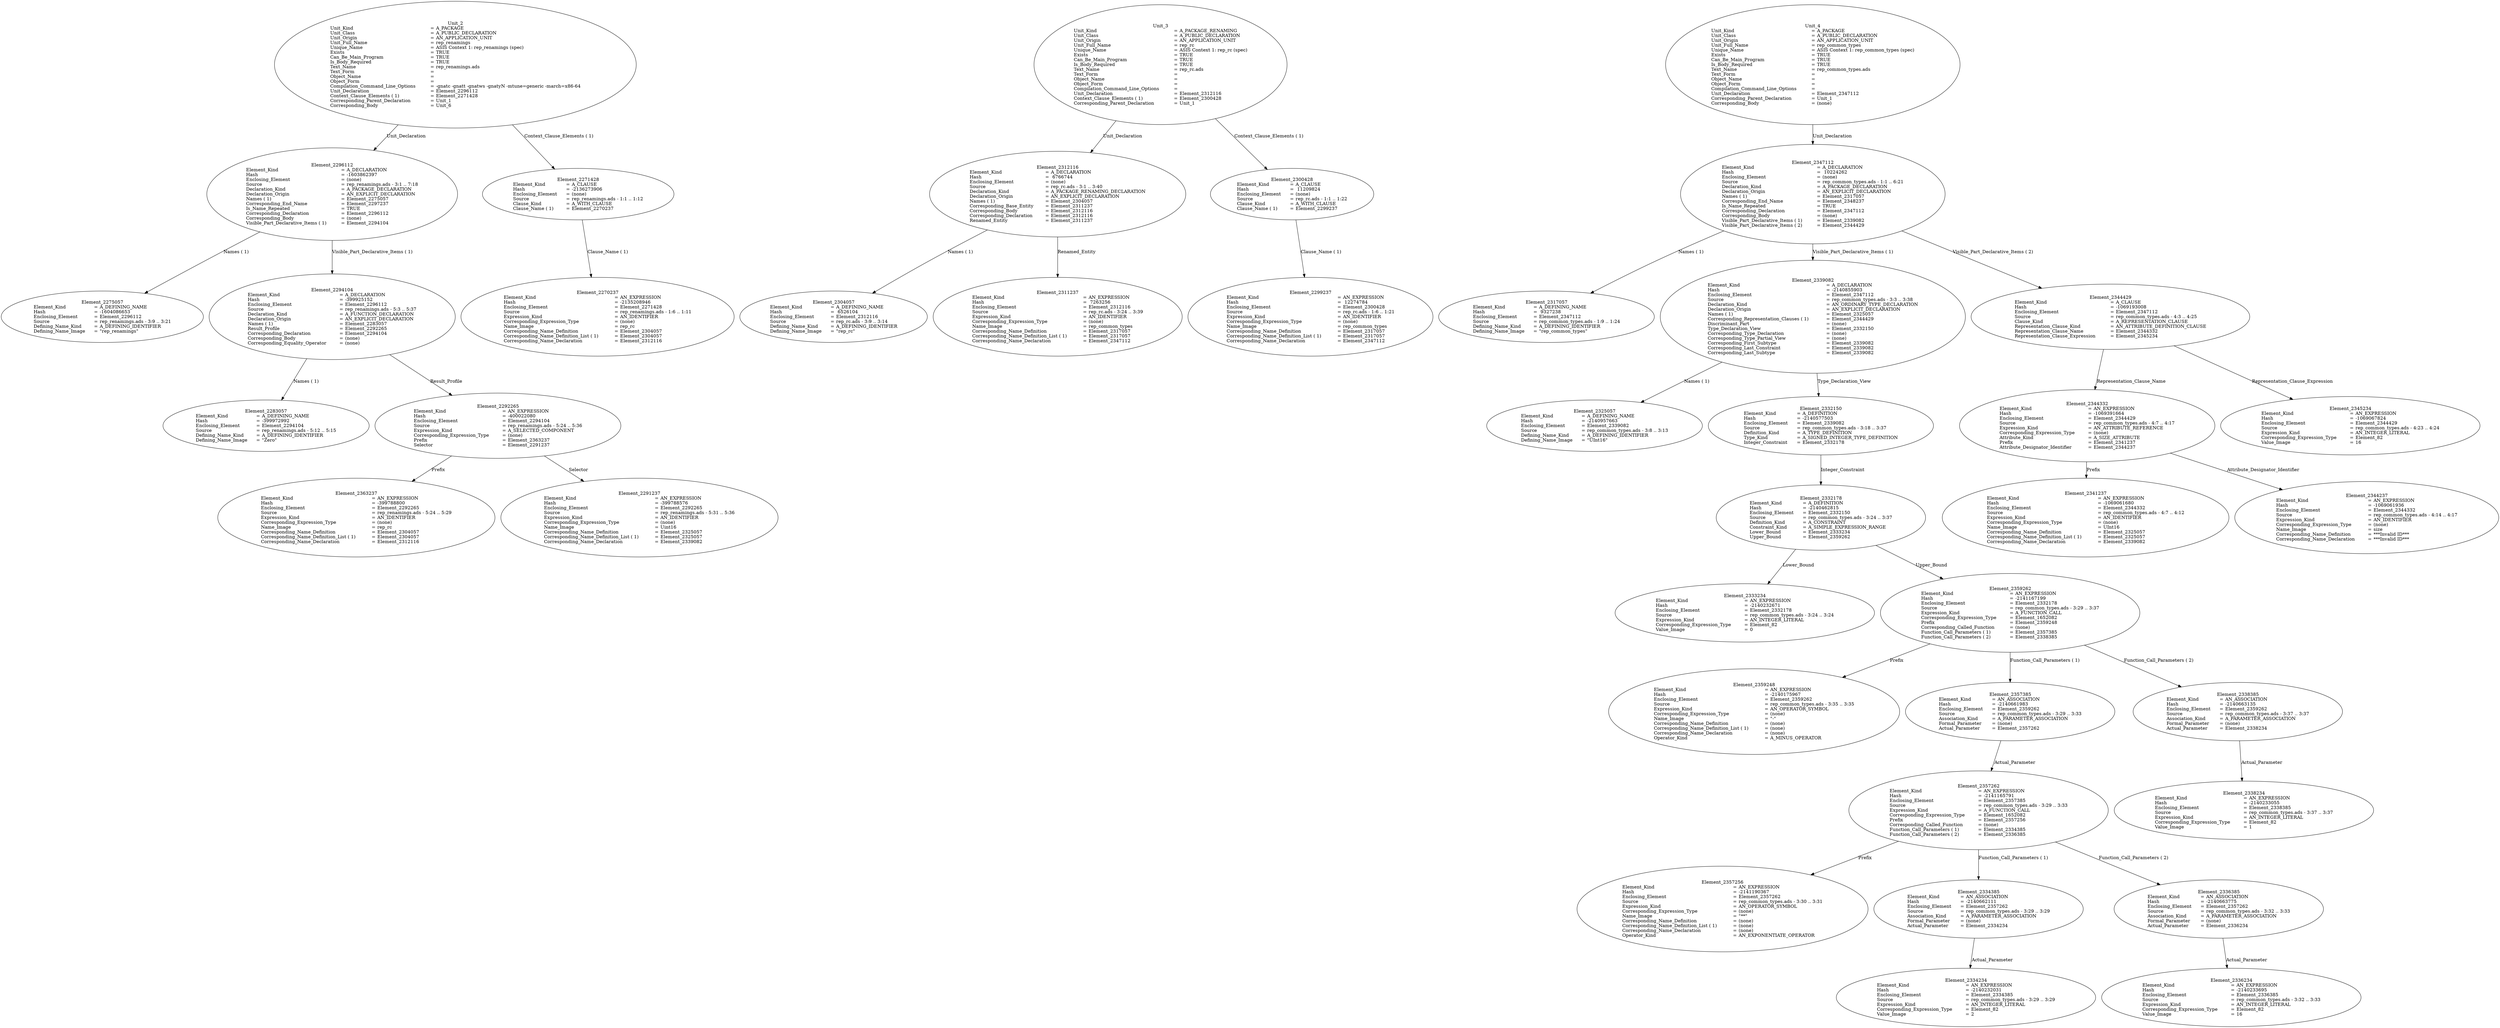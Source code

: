 digraph "rep_renamings.adt" {
  Unit_2 -> Element_2296112
      [ label=Unit_Declaration ];
  Unit_2 -> Element_2271428
      [ label="Context_Clause_Elements ( 1)" ];
  Unit_2
      [ label=<<TABLE BORDER="0" CELLBORDER="0" CELLSPACING="0" CELLPADDING="0"> 
          <TR><TD COLSPAN="3">Unit_2</TD></TR>
          <TR><TD ALIGN="LEFT">Unit_Kind   </TD><TD> = </TD><TD ALIGN="LEFT">A_PACKAGE</TD></TR>
          <TR><TD ALIGN="LEFT">Unit_Class   </TD><TD> = </TD><TD ALIGN="LEFT">A_PUBLIC_DECLARATION</TD></TR>
          <TR><TD ALIGN="LEFT">Unit_Origin   </TD><TD> = </TD><TD ALIGN="LEFT">AN_APPLICATION_UNIT</TD></TR>
          <TR><TD ALIGN="LEFT">Unit_Full_Name    </TD><TD> = </TD><TD ALIGN="LEFT">rep_renamings</TD></TR>
          <TR><TD ALIGN="LEFT">Unique_Name   </TD><TD> = </TD><TD ALIGN="LEFT">ASIS Context 1: rep_renamings (spec)</TD></TR>
          <TR><TD ALIGN="LEFT">Exists  </TD><TD> = </TD><TD ALIGN="LEFT">TRUE</TD></TR>
          <TR><TD ALIGN="LEFT">Can_Be_Main_Program     </TD><TD> = </TD><TD ALIGN="LEFT">TRUE</TD></TR>
          <TR><TD ALIGN="LEFT">Is_Body_Required     </TD><TD> = </TD><TD ALIGN="LEFT">TRUE</TD></TR>
          <TR><TD ALIGN="LEFT">Text_Name   </TD><TD> = </TD><TD ALIGN="LEFT">rep_renamings.ads</TD></TR>
          <TR><TD ALIGN="LEFT">Text_Form   </TD><TD> = </TD><TD ALIGN="LEFT"></TD></TR>
          <TR><TD ALIGN="LEFT">Object_Name   </TD><TD> = </TD><TD ALIGN="LEFT"></TD></TR>
          <TR><TD ALIGN="LEFT">Object_Form   </TD><TD> = </TD><TD ALIGN="LEFT"></TD></TR>
          <TR><TD ALIGN="LEFT">Compilation_Command_Line_Options         </TD><TD> = </TD><TD ALIGN="LEFT">-gnatc -gnatt -gnatws -gnatyN -mtune=generic -march=x86-64</TD></TR>
          <TR><TD ALIGN="LEFT">Unit_Declaration     </TD><TD> = </TD><TD ALIGN="LEFT">Element_2296112</TD></TR>
          <TR><TD ALIGN="LEFT">Context_Clause_Elements ( 1)        </TD><TD> = </TD><TD ALIGN="LEFT">Element_2271428</TD></TR>
          <TR><TD ALIGN="LEFT">Corresponding_Parent_Declaration         </TD><TD> = </TD><TD ALIGN="LEFT">Unit_1</TD></TR>
          <TR><TD ALIGN="LEFT">Corresponding_Body     </TD><TD> = </TD><TD ALIGN="LEFT">Unit_6</TD></TR>
          </TABLE>> ];
  Element_2271428 -> Element_2270237
      [ label="Clause_Name ( 1)" ];
  Element_2271428
      [ label=<<TABLE BORDER="0" CELLBORDER="0" CELLSPACING="0" CELLPADDING="0"> 
          <TR><TD COLSPAN="3">Element_2271428</TD></TR>
          <TR><TD ALIGN="LEFT">Element_Kind    </TD><TD> = </TD><TD ALIGN="LEFT">A_CLAUSE</TD></TR>
          <TR><TD ALIGN="LEFT">Hash  </TD><TD> = </TD><TD ALIGN="LEFT">-2136273906</TD></TR>
          <TR><TD ALIGN="LEFT">Enclosing_Element     </TD><TD> = </TD><TD ALIGN="LEFT">(none)</TD></TR>
          <TR><TD ALIGN="LEFT">Source  </TD><TD> = </TD><TD ALIGN="LEFT">rep_renamings.ads - 1:1 .. 1:12</TD></TR>
          <TR><TD ALIGN="LEFT">Clause_Kind   </TD><TD> = </TD><TD ALIGN="LEFT">A_WITH_CLAUSE</TD></TR>
          <TR><TD ALIGN="LEFT">Clause_Name ( 1)     </TD><TD> = </TD><TD ALIGN="LEFT">Element_2270237</TD></TR>
          </TABLE>> ];
  Element_2270237
      [ label=<<TABLE BORDER="0" CELLBORDER="0" CELLSPACING="0" CELLPADDING="0"> 
          <TR><TD COLSPAN="3">Element_2270237</TD></TR>
          <TR><TD ALIGN="LEFT">Element_Kind    </TD><TD> = </TD><TD ALIGN="LEFT">AN_EXPRESSION</TD></TR>
          <TR><TD ALIGN="LEFT">Hash  </TD><TD> = </TD><TD ALIGN="LEFT">-2135208946</TD></TR>
          <TR><TD ALIGN="LEFT">Enclosing_Element     </TD><TD> = </TD><TD ALIGN="LEFT">Element_2271428</TD></TR>
          <TR><TD ALIGN="LEFT">Source  </TD><TD> = </TD><TD ALIGN="LEFT">rep_renamings.ads - 1:6 .. 1:11</TD></TR>
          <TR><TD ALIGN="LEFT">Expression_Kind    </TD><TD> = </TD><TD ALIGN="LEFT">AN_IDENTIFIER</TD></TR>
          <TR><TD ALIGN="LEFT">Corresponding_Expression_Type        </TD><TD> = </TD><TD ALIGN="LEFT">(none)</TD></TR>
          <TR><TD ALIGN="LEFT">Name_Image   </TD><TD> = </TD><TD ALIGN="LEFT">rep_rc</TD></TR>
          <TR><TD ALIGN="LEFT">Corresponding_Name_Definition        </TD><TD> = </TD><TD ALIGN="LEFT">Element_2304057</TD></TR>
          <TR><TD ALIGN="LEFT">Corresponding_Name_Definition_List ( 1)          </TD><TD> = </TD><TD ALIGN="LEFT">Element_2304057</TD></TR>
          <TR><TD ALIGN="LEFT">Corresponding_Name_Declaration        </TD><TD> = </TD><TD ALIGN="LEFT">Element_2312116</TD></TR>
          </TABLE>> ];
  Element_2296112 -> Element_2275057
      [ label="Names ( 1)" ];
  Element_2296112 -> Element_2294104
      [ label="Visible_Part_Declarative_Items ( 1)" ];
  Element_2296112
      [ label=<<TABLE BORDER="0" CELLBORDER="0" CELLSPACING="0" CELLPADDING="0"> 
          <TR><TD COLSPAN="3">Element_2296112</TD></TR>
          <TR><TD ALIGN="LEFT">Element_Kind    </TD><TD> = </TD><TD ALIGN="LEFT">A_DECLARATION</TD></TR>
          <TR><TD ALIGN="LEFT">Hash  </TD><TD> = </TD><TD ALIGN="LEFT">-1603862397</TD></TR>
          <TR><TD ALIGN="LEFT">Enclosing_Element     </TD><TD> = </TD><TD ALIGN="LEFT">(none)</TD></TR>
          <TR><TD ALIGN="LEFT">Source  </TD><TD> = </TD><TD ALIGN="LEFT">rep_renamings.ads - 3:1 .. 7:18</TD></TR>
          <TR><TD ALIGN="LEFT">Declaration_Kind     </TD><TD> = </TD><TD ALIGN="LEFT">A_PACKAGE_DECLARATION</TD></TR>
          <TR><TD ALIGN="LEFT">Declaration_Origin     </TD><TD> = </TD><TD ALIGN="LEFT">AN_EXPLICIT_DECLARATION</TD></TR>
          <TR><TD ALIGN="LEFT">Names ( 1)   </TD><TD> = </TD><TD ALIGN="LEFT">Element_2275057</TD></TR>
          <TR><TD ALIGN="LEFT">Corresponding_End_Name      </TD><TD> = </TD><TD ALIGN="LEFT">Element_2297237</TD></TR>
          <TR><TD ALIGN="LEFT">Is_Name_Repeated     </TD><TD> = </TD><TD ALIGN="LEFT">TRUE</TD></TR>
          <TR><TD ALIGN="LEFT">Corresponding_Declaration       </TD><TD> = </TD><TD ALIGN="LEFT">Element_2296112</TD></TR>
          <TR><TD ALIGN="LEFT">Corresponding_Body     </TD><TD> = </TD><TD ALIGN="LEFT">(none)</TD></TR>
          <TR><TD ALIGN="LEFT">Visible_Part_Declarative_Items ( 1)         </TD><TD> = </TD><TD ALIGN="LEFT">Element_2294104</TD></TR>
          </TABLE>> ];
  Element_2275057
      [ label=<<TABLE BORDER="0" CELLBORDER="0" CELLSPACING="0" CELLPADDING="0"> 
          <TR><TD COLSPAN="3">Element_2275057</TD></TR>
          <TR><TD ALIGN="LEFT">Element_Kind    </TD><TD> = </TD><TD ALIGN="LEFT">A_DEFINING_NAME</TD></TR>
          <TR><TD ALIGN="LEFT">Hash  </TD><TD> = </TD><TD ALIGN="LEFT">-1604086653</TD></TR>
          <TR><TD ALIGN="LEFT">Enclosing_Element     </TD><TD> = </TD><TD ALIGN="LEFT">Element_2296112</TD></TR>
          <TR><TD ALIGN="LEFT">Source  </TD><TD> = </TD><TD ALIGN="LEFT">rep_renamings.ads - 3:9 .. 3:21</TD></TR>
          <TR><TD ALIGN="LEFT">Defining_Name_Kind     </TD><TD> = </TD><TD ALIGN="LEFT">A_DEFINING_IDENTIFIER</TD></TR>
          <TR><TD ALIGN="LEFT">Defining_Name_Image     </TD><TD> = </TD><TD ALIGN="LEFT">"rep_renamings"</TD></TR>
          </TABLE>> ];
  Element_2294104 -> Element_2283057
      [ label="Names ( 1)" ];
  Element_2294104 -> Element_2292265
      [ label=Result_Profile ];
  Element_2294104
      [ label=<<TABLE BORDER="0" CELLBORDER="0" CELLSPACING="0" CELLPADDING="0"> 
          <TR><TD COLSPAN="3">Element_2294104</TD></TR>
          <TR><TD ALIGN="LEFT">Element_Kind    </TD><TD> = </TD><TD ALIGN="LEFT">A_DECLARATION</TD></TR>
          <TR><TD ALIGN="LEFT">Hash  </TD><TD> = </TD><TD ALIGN="LEFT">-399925152</TD></TR>
          <TR><TD ALIGN="LEFT">Enclosing_Element     </TD><TD> = </TD><TD ALIGN="LEFT">Element_2296112</TD></TR>
          <TR><TD ALIGN="LEFT">Source  </TD><TD> = </TD><TD ALIGN="LEFT">rep_renamings.ads - 5:3 .. 5:37</TD></TR>
          <TR><TD ALIGN="LEFT">Declaration_Kind     </TD><TD> = </TD><TD ALIGN="LEFT">A_FUNCTION_DECLARATION</TD></TR>
          <TR><TD ALIGN="LEFT">Declaration_Origin     </TD><TD> = </TD><TD ALIGN="LEFT">AN_EXPLICIT_DECLARATION</TD></TR>
          <TR><TD ALIGN="LEFT">Names ( 1)   </TD><TD> = </TD><TD ALIGN="LEFT">Element_2283057</TD></TR>
          <TR><TD ALIGN="LEFT">Result_Profile    </TD><TD> = </TD><TD ALIGN="LEFT">Element_2292265</TD></TR>
          <TR><TD ALIGN="LEFT">Corresponding_Declaration       </TD><TD> = </TD><TD ALIGN="LEFT">Element_2294104</TD></TR>
          <TR><TD ALIGN="LEFT">Corresponding_Body     </TD><TD> = </TD><TD ALIGN="LEFT">(none)</TD></TR>
          <TR><TD ALIGN="LEFT">Corresponding_Equality_Operator        </TD><TD> = </TD><TD ALIGN="LEFT">(none)</TD></TR>
          </TABLE>> ];
  Element_2283057
      [ label=<<TABLE BORDER="0" CELLBORDER="0" CELLSPACING="0" CELLPADDING="0"> 
          <TR><TD COLSPAN="3">Element_2283057</TD></TR>
          <TR><TD ALIGN="LEFT">Element_Kind    </TD><TD> = </TD><TD ALIGN="LEFT">A_DEFINING_NAME</TD></TR>
          <TR><TD ALIGN="LEFT">Hash  </TD><TD> = </TD><TD ALIGN="LEFT">-399972992</TD></TR>
          <TR><TD ALIGN="LEFT">Enclosing_Element     </TD><TD> = </TD><TD ALIGN="LEFT">Element_2294104</TD></TR>
          <TR><TD ALIGN="LEFT">Source  </TD><TD> = </TD><TD ALIGN="LEFT">rep_renamings.ads - 5:12 .. 5:15</TD></TR>
          <TR><TD ALIGN="LEFT">Defining_Name_Kind     </TD><TD> = </TD><TD ALIGN="LEFT">A_DEFINING_IDENTIFIER</TD></TR>
          <TR><TD ALIGN="LEFT">Defining_Name_Image     </TD><TD> = </TD><TD ALIGN="LEFT">"Zero"</TD></TR>
          </TABLE>> ];
  Element_2292265 -> Element_2363237
      [ label=Prefix ];
  Element_2292265 -> Element_2291237
      [ label=Selector ];
  Element_2292265
      [ label=<<TABLE BORDER="0" CELLBORDER="0" CELLSPACING="0" CELLPADDING="0"> 
          <TR><TD COLSPAN="3">Element_2292265</TD></TR>
          <TR><TD ALIGN="LEFT">Element_Kind    </TD><TD> = </TD><TD ALIGN="LEFT">AN_EXPRESSION</TD></TR>
          <TR><TD ALIGN="LEFT">Hash  </TD><TD> = </TD><TD ALIGN="LEFT">-400022080</TD></TR>
          <TR><TD ALIGN="LEFT">Enclosing_Element     </TD><TD> = </TD><TD ALIGN="LEFT">Element_2294104</TD></TR>
          <TR><TD ALIGN="LEFT">Source  </TD><TD> = </TD><TD ALIGN="LEFT">rep_renamings.ads - 5:24 .. 5:36</TD></TR>
          <TR><TD ALIGN="LEFT">Expression_Kind    </TD><TD> = </TD><TD ALIGN="LEFT">A_SELECTED_COMPONENT</TD></TR>
          <TR><TD ALIGN="LEFT">Corresponding_Expression_Type        </TD><TD> = </TD><TD ALIGN="LEFT">(none)</TD></TR>
          <TR><TD ALIGN="LEFT">Prefix  </TD><TD> = </TD><TD ALIGN="LEFT">Element_2363237</TD></TR>
          <TR><TD ALIGN="LEFT">Selector   </TD><TD> = </TD><TD ALIGN="LEFT">Element_2291237</TD></TR>
          </TABLE>> ];
  Element_2363237
      [ label=<<TABLE BORDER="0" CELLBORDER="0" CELLSPACING="0" CELLPADDING="0"> 
          <TR><TD COLSPAN="3">Element_2363237</TD></TR>
          <TR><TD ALIGN="LEFT">Element_Kind    </TD><TD> = </TD><TD ALIGN="LEFT">AN_EXPRESSION</TD></TR>
          <TR><TD ALIGN="LEFT">Hash  </TD><TD> = </TD><TD ALIGN="LEFT">-399788800</TD></TR>
          <TR><TD ALIGN="LEFT">Enclosing_Element     </TD><TD> = </TD><TD ALIGN="LEFT">Element_2292265</TD></TR>
          <TR><TD ALIGN="LEFT">Source  </TD><TD> = </TD><TD ALIGN="LEFT">rep_renamings.ads - 5:24 .. 5:29</TD></TR>
          <TR><TD ALIGN="LEFT">Expression_Kind    </TD><TD> = </TD><TD ALIGN="LEFT">AN_IDENTIFIER</TD></TR>
          <TR><TD ALIGN="LEFT">Corresponding_Expression_Type        </TD><TD> = </TD><TD ALIGN="LEFT">(none)</TD></TR>
          <TR><TD ALIGN="LEFT">Name_Image   </TD><TD> = </TD><TD ALIGN="LEFT">rep_rc</TD></TR>
          <TR><TD ALIGN="LEFT">Corresponding_Name_Definition        </TD><TD> = </TD><TD ALIGN="LEFT">Element_2304057</TD></TR>
          <TR><TD ALIGN="LEFT">Corresponding_Name_Definition_List ( 1)          </TD><TD> = </TD><TD ALIGN="LEFT">Element_2304057</TD></TR>
          <TR><TD ALIGN="LEFT">Corresponding_Name_Declaration        </TD><TD> = </TD><TD ALIGN="LEFT">Element_2312116</TD></TR>
          </TABLE>> ];
  Element_2291237
      [ label=<<TABLE BORDER="0" CELLBORDER="0" CELLSPACING="0" CELLPADDING="0"> 
          <TR><TD COLSPAN="3">Element_2291237</TD></TR>
          <TR><TD ALIGN="LEFT">Element_Kind    </TD><TD> = </TD><TD ALIGN="LEFT">AN_EXPRESSION</TD></TR>
          <TR><TD ALIGN="LEFT">Hash  </TD><TD> = </TD><TD ALIGN="LEFT">-399788576</TD></TR>
          <TR><TD ALIGN="LEFT">Enclosing_Element     </TD><TD> = </TD><TD ALIGN="LEFT">Element_2292265</TD></TR>
          <TR><TD ALIGN="LEFT">Source  </TD><TD> = </TD><TD ALIGN="LEFT">rep_renamings.ads - 5:31 .. 5:36</TD></TR>
          <TR><TD ALIGN="LEFT">Expression_Kind    </TD><TD> = </TD><TD ALIGN="LEFT">AN_IDENTIFIER</TD></TR>
          <TR><TD ALIGN="LEFT">Corresponding_Expression_Type        </TD><TD> = </TD><TD ALIGN="LEFT">(none)</TD></TR>
          <TR><TD ALIGN="LEFT">Name_Image   </TD><TD> = </TD><TD ALIGN="LEFT">Uint16</TD></TR>
          <TR><TD ALIGN="LEFT">Corresponding_Name_Definition        </TD><TD> = </TD><TD ALIGN="LEFT">Element_2325057</TD></TR>
          <TR><TD ALIGN="LEFT">Corresponding_Name_Definition_List ( 1)          </TD><TD> = </TD><TD ALIGN="LEFT">Element_2325057</TD></TR>
          <TR><TD ALIGN="LEFT">Corresponding_Name_Declaration        </TD><TD> = </TD><TD ALIGN="LEFT">Element_2339082</TD></TR>
          </TABLE>> ];
  Unit_3 -> Element_2312116
      [ label=Unit_Declaration ];
  Unit_3 -> Element_2300428
      [ label="Context_Clause_Elements ( 1)" ];
  Unit_3
      [ label=<<TABLE BORDER="0" CELLBORDER="0" CELLSPACING="0" CELLPADDING="0"> 
          <TR><TD COLSPAN="3">Unit_3</TD></TR>
          <TR><TD ALIGN="LEFT">Unit_Kind   </TD><TD> = </TD><TD ALIGN="LEFT">A_PACKAGE_RENAMING</TD></TR>
          <TR><TD ALIGN="LEFT">Unit_Class   </TD><TD> = </TD><TD ALIGN="LEFT">A_PUBLIC_DECLARATION</TD></TR>
          <TR><TD ALIGN="LEFT">Unit_Origin   </TD><TD> = </TD><TD ALIGN="LEFT">AN_APPLICATION_UNIT</TD></TR>
          <TR><TD ALIGN="LEFT">Unit_Full_Name    </TD><TD> = </TD><TD ALIGN="LEFT">rep_rc</TD></TR>
          <TR><TD ALIGN="LEFT">Unique_Name   </TD><TD> = </TD><TD ALIGN="LEFT">ASIS Context 1: rep_rc (spec)</TD></TR>
          <TR><TD ALIGN="LEFT">Exists  </TD><TD> = </TD><TD ALIGN="LEFT">TRUE</TD></TR>
          <TR><TD ALIGN="LEFT">Can_Be_Main_Program     </TD><TD> = </TD><TD ALIGN="LEFT">TRUE</TD></TR>
          <TR><TD ALIGN="LEFT">Is_Body_Required     </TD><TD> = </TD><TD ALIGN="LEFT">TRUE</TD></TR>
          <TR><TD ALIGN="LEFT">Text_Name   </TD><TD> = </TD><TD ALIGN="LEFT">rep_rc.ads</TD></TR>
          <TR><TD ALIGN="LEFT">Text_Form   </TD><TD> = </TD><TD ALIGN="LEFT"></TD></TR>
          <TR><TD ALIGN="LEFT">Object_Name   </TD><TD> = </TD><TD ALIGN="LEFT"></TD></TR>
          <TR><TD ALIGN="LEFT">Object_Form   </TD><TD> = </TD><TD ALIGN="LEFT"></TD></TR>
          <TR><TD ALIGN="LEFT">Compilation_Command_Line_Options         </TD><TD> = </TD><TD ALIGN="LEFT"></TD></TR>
          <TR><TD ALIGN="LEFT">Unit_Declaration     </TD><TD> = </TD><TD ALIGN="LEFT">Element_2312116</TD></TR>
          <TR><TD ALIGN="LEFT">Context_Clause_Elements ( 1)        </TD><TD> = </TD><TD ALIGN="LEFT">Element_2300428</TD></TR>
          <TR><TD ALIGN="LEFT">Corresponding_Parent_Declaration         </TD><TD> = </TD><TD ALIGN="LEFT">Unit_1</TD></TR>
          </TABLE>> ];
  Element_2300428 -> Element_2299237
      [ label="Clause_Name ( 1)" ];
  Element_2300428
      [ label=<<TABLE BORDER="0" CELLBORDER="0" CELLSPACING="0" CELLPADDING="0"> 
          <TR><TD COLSPAN="3">Element_2300428</TD></TR>
          <TR><TD ALIGN="LEFT">Element_Kind    </TD><TD> = </TD><TD ALIGN="LEFT">A_CLAUSE</TD></TR>
          <TR><TD ALIGN="LEFT">Hash  </TD><TD> = </TD><TD ALIGN="LEFT"> 11209824</TD></TR>
          <TR><TD ALIGN="LEFT">Enclosing_Element     </TD><TD> = </TD><TD ALIGN="LEFT">(none)</TD></TR>
          <TR><TD ALIGN="LEFT">Source  </TD><TD> = </TD><TD ALIGN="LEFT">rep_rc.ads - 1:1 .. 1:22</TD></TR>
          <TR><TD ALIGN="LEFT">Clause_Kind   </TD><TD> = </TD><TD ALIGN="LEFT">A_WITH_CLAUSE</TD></TR>
          <TR><TD ALIGN="LEFT">Clause_Name ( 1)     </TD><TD> = </TD><TD ALIGN="LEFT">Element_2299237</TD></TR>
          </TABLE>> ];
  Element_2299237
      [ label=<<TABLE BORDER="0" CELLBORDER="0" CELLSPACING="0" CELLPADDING="0"> 
          <TR><TD COLSPAN="3">Element_2299237</TD></TR>
          <TR><TD ALIGN="LEFT">Element_Kind    </TD><TD> = </TD><TD ALIGN="LEFT">AN_EXPRESSION</TD></TR>
          <TR><TD ALIGN="LEFT">Hash  </TD><TD> = </TD><TD ALIGN="LEFT"> 12274784</TD></TR>
          <TR><TD ALIGN="LEFT">Enclosing_Element     </TD><TD> = </TD><TD ALIGN="LEFT">Element_2300428</TD></TR>
          <TR><TD ALIGN="LEFT">Source  </TD><TD> = </TD><TD ALIGN="LEFT">rep_rc.ads - 1:6 .. 1:21</TD></TR>
          <TR><TD ALIGN="LEFT">Expression_Kind    </TD><TD> = </TD><TD ALIGN="LEFT">AN_IDENTIFIER</TD></TR>
          <TR><TD ALIGN="LEFT">Corresponding_Expression_Type        </TD><TD> = </TD><TD ALIGN="LEFT">(none)</TD></TR>
          <TR><TD ALIGN="LEFT">Name_Image   </TD><TD> = </TD><TD ALIGN="LEFT">rep_common_types</TD></TR>
          <TR><TD ALIGN="LEFT">Corresponding_Name_Definition        </TD><TD> = </TD><TD ALIGN="LEFT">Element_2317057</TD></TR>
          <TR><TD ALIGN="LEFT">Corresponding_Name_Definition_List ( 1)          </TD><TD> = </TD><TD ALIGN="LEFT">Element_2317057</TD></TR>
          <TR><TD ALIGN="LEFT">Corresponding_Name_Declaration        </TD><TD> = </TD><TD ALIGN="LEFT">Element_2347112</TD></TR>
          </TABLE>> ];
  Element_2312116 -> Element_2304057
      [ label="Names ( 1)" ];
  Element_2312116 -> Element_2311237
      [ label=Renamed_Entity ];
  Element_2312116
      [ label=<<TABLE BORDER="0" CELLBORDER="0" CELLSPACING="0" CELLPADDING="0"> 
          <TR><TD COLSPAN="3">Element_2312116</TD></TR>
          <TR><TD ALIGN="LEFT">Element_Kind    </TD><TD> = </TD><TD ALIGN="LEFT">A_DECLARATION</TD></TR>
          <TR><TD ALIGN="LEFT">Hash  </TD><TD> = </TD><TD ALIGN="LEFT"> 6766744</TD></TR>
          <TR><TD ALIGN="LEFT">Enclosing_Element     </TD><TD> = </TD><TD ALIGN="LEFT">(none)</TD></TR>
          <TR><TD ALIGN="LEFT">Source  </TD><TD> = </TD><TD ALIGN="LEFT">rep_rc.ads - 3:1 .. 3:40</TD></TR>
          <TR><TD ALIGN="LEFT">Declaration_Kind     </TD><TD> = </TD><TD ALIGN="LEFT">A_PACKAGE_RENAMING_DECLARATION</TD></TR>
          <TR><TD ALIGN="LEFT">Declaration_Origin     </TD><TD> = </TD><TD ALIGN="LEFT">AN_EXPLICIT_DECLARATION</TD></TR>
          <TR><TD ALIGN="LEFT">Names ( 1)   </TD><TD> = </TD><TD ALIGN="LEFT">Element_2304057</TD></TR>
          <TR><TD ALIGN="LEFT">Corresponding_Base_Entity       </TD><TD> = </TD><TD ALIGN="LEFT">Element_2311237</TD></TR>
          <TR><TD ALIGN="LEFT">Corresponding_Body     </TD><TD> = </TD><TD ALIGN="LEFT">Element_2312116</TD></TR>
          <TR><TD ALIGN="LEFT">Corresponding_Declaration       </TD><TD> = </TD><TD ALIGN="LEFT">Element_2312116</TD></TR>
          <TR><TD ALIGN="LEFT">Renamed_Entity    </TD><TD> = </TD><TD ALIGN="LEFT">Element_2311237</TD></TR>
          </TABLE>> ];
  Element_2304057
      [ label=<<TABLE BORDER="0" CELLBORDER="0" CELLSPACING="0" CELLPADDING="0"> 
          <TR><TD COLSPAN="3">Element_2304057</TD></TR>
          <TR><TD ALIGN="LEFT">Element_Kind    </TD><TD> = </TD><TD ALIGN="LEFT">A_DEFINING_NAME</TD></TR>
          <TR><TD ALIGN="LEFT">Hash  </TD><TD> = </TD><TD ALIGN="LEFT"> 6526104</TD></TR>
          <TR><TD ALIGN="LEFT">Enclosing_Element     </TD><TD> = </TD><TD ALIGN="LEFT">Element_2312116</TD></TR>
          <TR><TD ALIGN="LEFT">Source  </TD><TD> = </TD><TD ALIGN="LEFT">rep_rc.ads - 3:9 .. 3:14</TD></TR>
          <TR><TD ALIGN="LEFT">Defining_Name_Kind     </TD><TD> = </TD><TD ALIGN="LEFT">A_DEFINING_IDENTIFIER</TD></TR>
          <TR><TD ALIGN="LEFT">Defining_Name_Image     </TD><TD> = </TD><TD ALIGN="LEFT">"rep_rc"</TD></TR>
          </TABLE>> ];
  Element_2311237
      [ label=<<TABLE BORDER="0" CELLBORDER="0" CELLSPACING="0" CELLPADDING="0"> 
          <TR><TD COLSPAN="3">Element_2311237</TD></TR>
          <TR><TD ALIGN="LEFT">Element_Kind    </TD><TD> = </TD><TD ALIGN="LEFT">AN_EXPRESSION</TD></TR>
          <TR><TD ALIGN="LEFT">Hash  </TD><TD> = </TD><TD ALIGN="LEFT"> 7263256</TD></TR>
          <TR><TD ALIGN="LEFT">Enclosing_Element     </TD><TD> = </TD><TD ALIGN="LEFT">Element_2312116</TD></TR>
          <TR><TD ALIGN="LEFT">Source  </TD><TD> = </TD><TD ALIGN="LEFT">rep_rc.ads - 3:24 .. 3:39</TD></TR>
          <TR><TD ALIGN="LEFT">Expression_Kind    </TD><TD> = </TD><TD ALIGN="LEFT">AN_IDENTIFIER</TD></TR>
          <TR><TD ALIGN="LEFT">Corresponding_Expression_Type        </TD><TD> = </TD><TD ALIGN="LEFT">(none)</TD></TR>
          <TR><TD ALIGN="LEFT">Name_Image   </TD><TD> = </TD><TD ALIGN="LEFT">rep_common_types</TD></TR>
          <TR><TD ALIGN="LEFT">Corresponding_Name_Definition        </TD><TD> = </TD><TD ALIGN="LEFT">Element_2317057</TD></TR>
          <TR><TD ALIGN="LEFT">Corresponding_Name_Definition_List ( 1)          </TD><TD> = </TD><TD ALIGN="LEFT">Element_2317057</TD></TR>
          <TR><TD ALIGN="LEFT">Corresponding_Name_Declaration        </TD><TD> = </TD><TD ALIGN="LEFT">Element_2347112</TD></TR>
          </TABLE>> ];
  Unit_4 -> Element_2347112
      [ label=Unit_Declaration ];
  Unit_4
      [ label=<<TABLE BORDER="0" CELLBORDER="0" CELLSPACING="0" CELLPADDING="0"> 
          <TR><TD COLSPAN="3">Unit_4</TD></TR>
          <TR><TD ALIGN="LEFT">Unit_Kind   </TD><TD> = </TD><TD ALIGN="LEFT">A_PACKAGE</TD></TR>
          <TR><TD ALIGN="LEFT">Unit_Class   </TD><TD> = </TD><TD ALIGN="LEFT">A_PUBLIC_DECLARATION</TD></TR>
          <TR><TD ALIGN="LEFT">Unit_Origin   </TD><TD> = </TD><TD ALIGN="LEFT">AN_APPLICATION_UNIT</TD></TR>
          <TR><TD ALIGN="LEFT">Unit_Full_Name    </TD><TD> = </TD><TD ALIGN="LEFT">rep_common_types</TD></TR>
          <TR><TD ALIGN="LEFT">Unique_Name   </TD><TD> = </TD><TD ALIGN="LEFT">ASIS Context 1: rep_common_types (spec)</TD></TR>
          <TR><TD ALIGN="LEFT">Exists  </TD><TD> = </TD><TD ALIGN="LEFT">TRUE</TD></TR>
          <TR><TD ALIGN="LEFT">Can_Be_Main_Program     </TD><TD> = </TD><TD ALIGN="LEFT">TRUE</TD></TR>
          <TR><TD ALIGN="LEFT">Is_Body_Required     </TD><TD> = </TD><TD ALIGN="LEFT">TRUE</TD></TR>
          <TR><TD ALIGN="LEFT">Text_Name   </TD><TD> = </TD><TD ALIGN="LEFT">rep_common_types.ads</TD></TR>
          <TR><TD ALIGN="LEFT">Text_Form   </TD><TD> = </TD><TD ALIGN="LEFT"></TD></TR>
          <TR><TD ALIGN="LEFT">Object_Name   </TD><TD> = </TD><TD ALIGN="LEFT"></TD></TR>
          <TR><TD ALIGN="LEFT">Object_Form   </TD><TD> = </TD><TD ALIGN="LEFT"></TD></TR>
          <TR><TD ALIGN="LEFT">Compilation_Command_Line_Options         </TD><TD> = </TD><TD ALIGN="LEFT"></TD></TR>
          <TR><TD ALIGN="LEFT">Unit_Declaration     </TD><TD> = </TD><TD ALIGN="LEFT">Element_2347112</TD></TR>
          <TR><TD ALIGN="LEFT">Corresponding_Parent_Declaration         </TD><TD> = </TD><TD ALIGN="LEFT">Unit_1</TD></TR>
          <TR><TD ALIGN="LEFT">Corresponding_Body     </TD><TD> = </TD><TD ALIGN="LEFT">(none)</TD></TR>
          </TABLE>> ];
  Element_2347112 -> Element_2317057
      [ label="Names ( 1)" ];
  Element_2347112 -> Element_2339082
      [ label="Visible_Part_Declarative_Items ( 1)" ];
  Element_2347112 -> Element_2344429
      [ label="Visible_Part_Declarative_Items ( 2)" ];
  Element_2347112
      [ label=<<TABLE BORDER="0" CELLBORDER="0" CELLSPACING="0" CELLPADDING="0"> 
          <TR><TD COLSPAN="3">Element_2347112</TD></TR>
          <TR><TD ALIGN="LEFT">Element_Kind    </TD><TD> = </TD><TD ALIGN="LEFT">A_DECLARATION</TD></TR>
          <TR><TD ALIGN="LEFT">Hash  </TD><TD> = </TD><TD ALIGN="LEFT"> 10224262</TD></TR>
          <TR><TD ALIGN="LEFT">Enclosing_Element     </TD><TD> = </TD><TD ALIGN="LEFT">(none)</TD></TR>
          <TR><TD ALIGN="LEFT">Source  </TD><TD> = </TD><TD ALIGN="LEFT">rep_common_types.ads - 1:1 .. 6:21</TD></TR>
          <TR><TD ALIGN="LEFT">Declaration_Kind     </TD><TD> = </TD><TD ALIGN="LEFT">A_PACKAGE_DECLARATION</TD></TR>
          <TR><TD ALIGN="LEFT">Declaration_Origin     </TD><TD> = </TD><TD ALIGN="LEFT">AN_EXPLICIT_DECLARATION</TD></TR>
          <TR><TD ALIGN="LEFT">Names ( 1)   </TD><TD> = </TD><TD ALIGN="LEFT">Element_2317057</TD></TR>
          <TR><TD ALIGN="LEFT">Corresponding_End_Name      </TD><TD> = </TD><TD ALIGN="LEFT">Element_2348237</TD></TR>
          <TR><TD ALIGN="LEFT">Is_Name_Repeated     </TD><TD> = </TD><TD ALIGN="LEFT">TRUE</TD></TR>
          <TR><TD ALIGN="LEFT">Corresponding_Declaration       </TD><TD> = </TD><TD ALIGN="LEFT">Element_2347112</TD></TR>
          <TR><TD ALIGN="LEFT">Corresponding_Body     </TD><TD> = </TD><TD ALIGN="LEFT">(none)</TD></TR>
          <TR><TD ALIGN="LEFT">Visible_Part_Declarative_Items ( 1)         </TD><TD> = </TD><TD ALIGN="LEFT">Element_2339082</TD></TR>
          <TR><TD ALIGN="LEFT">Visible_Part_Declarative_Items ( 2)         </TD><TD> = </TD><TD ALIGN="LEFT">Element_2344429</TD></TR>
          </TABLE>> ];
  Element_2317057
      [ label=<<TABLE BORDER="0" CELLBORDER="0" CELLSPACING="0" CELLPADDING="0"> 
          <TR><TD COLSPAN="3">Element_2317057</TD></TR>
          <TR><TD ALIGN="LEFT">Element_Kind    </TD><TD> = </TD><TD ALIGN="LEFT">A_DEFINING_NAME</TD></TR>
          <TR><TD ALIGN="LEFT">Hash  </TD><TD> = </TD><TD ALIGN="LEFT"> 9327238</TD></TR>
          <TR><TD ALIGN="LEFT">Enclosing_Element     </TD><TD> = </TD><TD ALIGN="LEFT">Element_2347112</TD></TR>
          <TR><TD ALIGN="LEFT">Source  </TD><TD> = </TD><TD ALIGN="LEFT">rep_common_types.ads - 1:9 .. 1:24</TD></TR>
          <TR><TD ALIGN="LEFT">Defining_Name_Kind     </TD><TD> = </TD><TD ALIGN="LEFT">A_DEFINING_IDENTIFIER</TD></TR>
          <TR><TD ALIGN="LEFT">Defining_Name_Image     </TD><TD> = </TD><TD ALIGN="LEFT">"rep_common_types"</TD></TR>
          </TABLE>> ];
  Element_2339082 -> Element_2325057
      [ label="Names ( 1)" ];
  Element_2339082 -> Element_2332150
      [ label=Type_Declaration_View ];
  Element_2339082
      [ label=<<TABLE BORDER="0" CELLBORDER="0" CELLSPACING="0" CELLPADDING="0"> 
          <TR><TD COLSPAN="3">Element_2339082</TD></TR>
          <TR><TD ALIGN="LEFT">Element_Kind    </TD><TD> = </TD><TD ALIGN="LEFT">A_DECLARATION</TD></TR>
          <TR><TD ALIGN="LEFT">Hash  </TD><TD> = </TD><TD ALIGN="LEFT">-2140855903</TD></TR>
          <TR><TD ALIGN="LEFT">Enclosing_Element     </TD><TD> = </TD><TD ALIGN="LEFT">Element_2347112</TD></TR>
          <TR><TD ALIGN="LEFT">Source  </TD><TD> = </TD><TD ALIGN="LEFT">rep_common_types.ads - 3:3 .. 3:38</TD></TR>
          <TR><TD ALIGN="LEFT">Declaration_Kind     </TD><TD> = </TD><TD ALIGN="LEFT">AN_ORDINARY_TYPE_DECLARATION</TD></TR>
          <TR><TD ALIGN="LEFT">Declaration_Origin     </TD><TD> = </TD><TD ALIGN="LEFT">AN_EXPLICIT_DECLARATION</TD></TR>
          <TR><TD ALIGN="LEFT">Names ( 1)   </TD><TD> = </TD><TD ALIGN="LEFT">Element_2325057</TD></TR>
          <TR><TD ALIGN="LEFT">Corresponding_Representation_Clauses ( 1)           </TD><TD> = </TD><TD ALIGN="LEFT">Element_2344429</TD></TR>
          <TR><TD ALIGN="LEFT">Discriminant_Part     </TD><TD> = </TD><TD ALIGN="LEFT">(none)</TD></TR>
          <TR><TD ALIGN="LEFT">Type_Declaration_View      </TD><TD> = </TD><TD ALIGN="LEFT">Element_2332150</TD></TR>
          <TR><TD ALIGN="LEFT">Corresponding_Type_Declaration        </TD><TD> = </TD><TD ALIGN="LEFT">(none)</TD></TR>
          <TR><TD ALIGN="LEFT">Corresponding_Type_Partial_View        </TD><TD> = </TD><TD ALIGN="LEFT">(none)</TD></TR>
          <TR><TD ALIGN="LEFT">Corresponding_First_Subtype       </TD><TD> = </TD><TD ALIGN="LEFT">Element_2339082</TD></TR>
          <TR><TD ALIGN="LEFT">Corresponding_Last_Constraint        </TD><TD> = </TD><TD ALIGN="LEFT">Element_2339082</TD></TR>
          <TR><TD ALIGN="LEFT">Corresponding_Last_Subtype       </TD><TD> = </TD><TD ALIGN="LEFT">Element_2339082</TD></TR>
          </TABLE>> ];
  Element_2325057
      [ label=<<TABLE BORDER="0" CELLBORDER="0" CELLSPACING="0" CELLPADDING="0"> 
          <TR><TD COLSPAN="3">Element_2325057</TD></TR>
          <TR><TD ALIGN="LEFT">Element_Kind    </TD><TD> = </TD><TD ALIGN="LEFT">A_DEFINING_NAME</TD></TR>
          <TR><TD ALIGN="LEFT">Hash  </TD><TD> = </TD><TD ALIGN="LEFT">-2140957663</TD></TR>
          <TR><TD ALIGN="LEFT">Enclosing_Element     </TD><TD> = </TD><TD ALIGN="LEFT">Element_2339082</TD></TR>
          <TR><TD ALIGN="LEFT">Source  </TD><TD> = </TD><TD ALIGN="LEFT">rep_common_types.ads - 3:8 .. 3:13</TD></TR>
          <TR><TD ALIGN="LEFT">Defining_Name_Kind     </TD><TD> = </TD><TD ALIGN="LEFT">A_DEFINING_IDENTIFIER</TD></TR>
          <TR><TD ALIGN="LEFT">Defining_Name_Image     </TD><TD> = </TD><TD ALIGN="LEFT">"UInt16"</TD></TR>
          </TABLE>> ];
  Element_2332150 -> Element_2332178
      [ label=Integer_Constraint ];
  Element_2332150
      [ label=<<TABLE BORDER="0" CELLBORDER="0" CELLSPACING="0" CELLPADDING="0"> 
          <TR><TD COLSPAN="3">Element_2332150</TD></TR>
          <TR><TD ALIGN="LEFT">Element_Kind    </TD><TD> = </TD><TD ALIGN="LEFT">A_DEFINITION</TD></TR>
          <TR><TD ALIGN="LEFT">Hash  </TD><TD> = </TD><TD ALIGN="LEFT">-2140577503</TD></TR>
          <TR><TD ALIGN="LEFT">Enclosing_Element     </TD><TD> = </TD><TD ALIGN="LEFT">Element_2339082</TD></TR>
          <TR><TD ALIGN="LEFT">Source  </TD><TD> = </TD><TD ALIGN="LEFT">rep_common_types.ads - 3:18 .. 3:37</TD></TR>
          <TR><TD ALIGN="LEFT">Definition_Kind    </TD><TD> = </TD><TD ALIGN="LEFT">A_TYPE_DEFINITION</TD></TR>
          <TR><TD ALIGN="LEFT">Type_Kind   </TD><TD> = </TD><TD ALIGN="LEFT">A_SIGNED_INTEGER_TYPE_DEFINITION</TD></TR>
          <TR><TD ALIGN="LEFT">Integer_Constraint     </TD><TD> = </TD><TD ALIGN="LEFT">Element_2332178</TD></TR>
          </TABLE>> ];
  Element_2332178 -> Element_2333234
      [ label=Lower_Bound ];
  Element_2332178 -> Element_2359262
      [ label=Upper_Bound ];
  Element_2332178
      [ label=<<TABLE BORDER="0" CELLBORDER="0" CELLSPACING="0" CELLPADDING="0"> 
          <TR><TD COLSPAN="3">Element_2332178</TD></TR>
          <TR><TD ALIGN="LEFT">Element_Kind    </TD><TD> = </TD><TD ALIGN="LEFT">A_DEFINITION</TD></TR>
          <TR><TD ALIGN="LEFT">Hash  </TD><TD> = </TD><TD ALIGN="LEFT">-2140462815</TD></TR>
          <TR><TD ALIGN="LEFT">Enclosing_Element     </TD><TD> = </TD><TD ALIGN="LEFT">Element_2332150</TD></TR>
          <TR><TD ALIGN="LEFT">Source  </TD><TD> = </TD><TD ALIGN="LEFT">rep_common_types.ads - 3:24 .. 3:37</TD></TR>
          <TR><TD ALIGN="LEFT">Definition_Kind    </TD><TD> = </TD><TD ALIGN="LEFT">A_CONSTRAINT</TD></TR>
          <TR><TD ALIGN="LEFT">Constraint_Kind    </TD><TD> = </TD><TD ALIGN="LEFT">A_SIMPLE_EXPRESSION_RANGE</TD></TR>
          <TR><TD ALIGN="LEFT">Lower_Bound   </TD><TD> = </TD><TD ALIGN="LEFT">Element_2333234</TD></TR>
          <TR><TD ALIGN="LEFT">Upper_Bound   </TD><TD> = </TD><TD ALIGN="LEFT">Element_2359262</TD></TR>
          </TABLE>> ];
  Element_2333234
      [ label=<<TABLE BORDER="0" CELLBORDER="0" CELLSPACING="0" CELLPADDING="0"> 
          <TR><TD COLSPAN="3">Element_2333234</TD></TR>
          <TR><TD ALIGN="LEFT">Element_Kind    </TD><TD> = </TD><TD ALIGN="LEFT">AN_EXPRESSION</TD></TR>
          <TR><TD ALIGN="LEFT">Hash  </TD><TD> = </TD><TD ALIGN="LEFT">-2140232671</TD></TR>
          <TR><TD ALIGN="LEFT">Enclosing_Element     </TD><TD> = </TD><TD ALIGN="LEFT">Element_2332178</TD></TR>
          <TR><TD ALIGN="LEFT">Source  </TD><TD> = </TD><TD ALIGN="LEFT">rep_common_types.ads - 3:24 .. 3:24</TD></TR>
          <TR><TD ALIGN="LEFT">Expression_Kind    </TD><TD> = </TD><TD ALIGN="LEFT">AN_INTEGER_LITERAL</TD></TR>
          <TR><TD ALIGN="LEFT">Corresponding_Expression_Type        </TD><TD> = </TD><TD ALIGN="LEFT">Element_82</TD></TR>
          <TR><TD ALIGN="LEFT">Value_Image   </TD><TD> = </TD><TD ALIGN="LEFT">0</TD></TR>
          </TABLE>> ];
  Element_2359262 -> Element_2359248
      [ label=Prefix ];
  Element_2359262 -> Element_2357385
      [ label="Function_Call_Parameters ( 1)" ];
  Element_2359262 -> Element_2338385
      [ label="Function_Call_Parameters ( 2)" ];
  Element_2359262
      [ label=<<TABLE BORDER="0" CELLBORDER="0" CELLSPACING="0" CELLPADDING="0"> 
          <TR><TD COLSPAN="3">Element_2359262</TD></TR>
          <TR><TD ALIGN="LEFT">Element_Kind    </TD><TD> = </TD><TD ALIGN="LEFT">AN_EXPRESSION</TD></TR>
          <TR><TD ALIGN="LEFT">Hash  </TD><TD> = </TD><TD ALIGN="LEFT">-2141167199</TD></TR>
          <TR><TD ALIGN="LEFT">Enclosing_Element     </TD><TD> = </TD><TD ALIGN="LEFT">Element_2332178</TD></TR>
          <TR><TD ALIGN="LEFT">Source  </TD><TD> = </TD><TD ALIGN="LEFT">rep_common_types.ads - 3:29 .. 3:37</TD></TR>
          <TR><TD ALIGN="LEFT">Expression_Kind    </TD><TD> = </TD><TD ALIGN="LEFT">A_FUNCTION_CALL</TD></TR>
          <TR><TD ALIGN="LEFT">Corresponding_Expression_Type        </TD><TD> = </TD><TD ALIGN="LEFT">Element_1652082</TD></TR>
          <TR><TD ALIGN="LEFT">Prefix  </TD><TD> = </TD><TD ALIGN="LEFT">Element_2359248</TD></TR>
          <TR><TD ALIGN="LEFT">Corresponding_Called_Function        </TD><TD> = </TD><TD ALIGN="LEFT">(none)</TD></TR>
          <TR><TD ALIGN="LEFT">Function_Call_Parameters ( 1)        </TD><TD> = </TD><TD ALIGN="LEFT">Element_2357385</TD></TR>
          <TR><TD ALIGN="LEFT">Function_Call_Parameters ( 2)        </TD><TD> = </TD><TD ALIGN="LEFT">Element_2338385</TD></TR>
          </TABLE>> ];
  Element_2357385 -> Element_2357262
      [ label=Actual_Parameter ];
  Element_2357385
      [ label=<<TABLE BORDER="0" CELLBORDER="0" CELLSPACING="0" CELLPADDING="0"> 
          <TR><TD COLSPAN="3">Element_2357385</TD></TR>
          <TR><TD ALIGN="LEFT">Element_Kind    </TD><TD> = </TD><TD ALIGN="LEFT">AN_ASSOCIATION</TD></TR>
          <TR><TD ALIGN="LEFT">Hash  </TD><TD> = </TD><TD ALIGN="LEFT">-2140661983</TD></TR>
          <TR><TD ALIGN="LEFT">Enclosing_Element     </TD><TD> = </TD><TD ALIGN="LEFT">Element_2359262</TD></TR>
          <TR><TD ALIGN="LEFT">Source  </TD><TD> = </TD><TD ALIGN="LEFT">rep_common_types.ads - 3:29 .. 3:33</TD></TR>
          <TR><TD ALIGN="LEFT">Association_Kind     </TD><TD> = </TD><TD ALIGN="LEFT">A_PARAMETER_ASSOCIATION</TD></TR>
          <TR><TD ALIGN="LEFT">Formal_Parameter     </TD><TD> = </TD><TD ALIGN="LEFT">(none)</TD></TR>
          <TR><TD ALIGN="LEFT">Actual_Parameter     </TD><TD> = </TD><TD ALIGN="LEFT">Element_2357262</TD></TR>
          </TABLE>> ];
  Element_2357262 -> Element_2357256
      [ label=Prefix ];
  Element_2357262 -> Element_2334385
      [ label="Function_Call_Parameters ( 1)" ];
  Element_2357262 -> Element_2336385
      [ label="Function_Call_Parameters ( 2)" ];
  Element_2357262
      [ label=<<TABLE BORDER="0" CELLBORDER="0" CELLSPACING="0" CELLPADDING="0"> 
          <TR><TD COLSPAN="3">Element_2357262</TD></TR>
          <TR><TD ALIGN="LEFT">Element_Kind    </TD><TD> = </TD><TD ALIGN="LEFT">AN_EXPRESSION</TD></TR>
          <TR><TD ALIGN="LEFT">Hash  </TD><TD> = </TD><TD ALIGN="LEFT">-2141165791</TD></TR>
          <TR><TD ALIGN="LEFT">Enclosing_Element     </TD><TD> = </TD><TD ALIGN="LEFT">Element_2357385</TD></TR>
          <TR><TD ALIGN="LEFT">Source  </TD><TD> = </TD><TD ALIGN="LEFT">rep_common_types.ads - 3:29 .. 3:33</TD></TR>
          <TR><TD ALIGN="LEFT">Expression_Kind    </TD><TD> = </TD><TD ALIGN="LEFT">A_FUNCTION_CALL</TD></TR>
          <TR><TD ALIGN="LEFT">Corresponding_Expression_Type        </TD><TD> = </TD><TD ALIGN="LEFT">Element_1652082</TD></TR>
          <TR><TD ALIGN="LEFT">Prefix  </TD><TD> = </TD><TD ALIGN="LEFT">Element_2357256</TD></TR>
          <TR><TD ALIGN="LEFT">Corresponding_Called_Function        </TD><TD> = </TD><TD ALIGN="LEFT">(none)</TD></TR>
          <TR><TD ALIGN="LEFT">Function_Call_Parameters ( 1)        </TD><TD> = </TD><TD ALIGN="LEFT">Element_2334385</TD></TR>
          <TR><TD ALIGN="LEFT">Function_Call_Parameters ( 2)        </TD><TD> = </TD><TD ALIGN="LEFT">Element_2336385</TD></TR>
          </TABLE>> ];
  Element_2334385 -> Element_2334234
      [ label=Actual_Parameter ];
  Element_2334385
      [ label=<<TABLE BORDER="0" CELLBORDER="0" CELLSPACING="0" CELLPADDING="0"> 
          <TR><TD COLSPAN="3">Element_2334385</TD></TR>
          <TR><TD ALIGN="LEFT">Element_Kind    </TD><TD> = </TD><TD ALIGN="LEFT">AN_ASSOCIATION</TD></TR>
          <TR><TD ALIGN="LEFT">Hash  </TD><TD> = </TD><TD ALIGN="LEFT">-2140662111</TD></TR>
          <TR><TD ALIGN="LEFT">Enclosing_Element     </TD><TD> = </TD><TD ALIGN="LEFT">Element_2357262</TD></TR>
          <TR><TD ALIGN="LEFT">Source  </TD><TD> = </TD><TD ALIGN="LEFT">rep_common_types.ads - 3:29 .. 3:29</TD></TR>
          <TR><TD ALIGN="LEFT">Association_Kind     </TD><TD> = </TD><TD ALIGN="LEFT">A_PARAMETER_ASSOCIATION</TD></TR>
          <TR><TD ALIGN="LEFT">Formal_Parameter     </TD><TD> = </TD><TD ALIGN="LEFT">(none)</TD></TR>
          <TR><TD ALIGN="LEFT">Actual_Parameter     </TD><TD> = </TD><TD ALIGN="LEFT">Element_2334234</TD></TR>
          </TABLE>> ];
  Element_2334234
      [ label=<<TABLE BORDER="0" CELLBORDER="0" CELLSPACING="0" CELLPADDING="0"> 
          <TR><TD COLSPAN="3">Element_2334234</TD></TR>
          <TR><TD ALIGN="LEFT">Element_Kind    </TD><TD> = </TD><TD ALIGN="LEFT">AN_EXPRESSION</TD></TR>
          <TR><TD ALIGN="LEFT">Hash  </TD><TD> = </TD><TD ALIGN="LEFT">-2140232031</TD></TR>
          <TR><TD ALIGN="LEFT">Enclosing_Element     </TD><TD> = </TD><TD ALIGN="LEFT">Element_2334385</TD></TR>
          <TR><TD ALIGN="LEFT">Source  </TD><TD> = </TD><TD ALIGN="LEFT">rep_common_types.ads - 3:29 .. 3:29</TD></TR>
          <TR><TD ALIGN="LEFT">Expression_Kind    </TD><TD> = </TD><TD ALIGN="LEFT">AN_INTEGER_LITERAL</TD></TR>
          <TR><TD ALIGN="LEFT">Corresponding_Expression_Type        </TD><TD> = </TD><TD ALIGN="LEFT">Element_82</TD></TR>
          <TR><TD ALIGN="LEFT">Value_Image   </TD><TD> = </TD><TD ALIGN="LEFT">2</TD></TR>
          </TABLE>> ];
  Element_2357256
      [ label=<<TABLE BORDER="0" CELLBORDER="0" CELLSPACING="0" CELLPADDING="0"> 
          <TR><TD COLSPAN="3">Element_2357256</TD></TR>
          <TR><TD ALIGN="LEFT">Element_Kind    </TD><TD> = </TD><TD ALIGN="LEFT">AN_EXPRESSION</TD></TR>
          <TR><TD ALIGN="LEFT">Hash  </TD><TD> = </TD><TD ALIGN="LEFT">-2141190367</TD></TR>
          <TR><TD ALIGN="LEFT">Enclosing_Element     </TD><TD> = </TD><TD ALIGN="LEFT">Element_2357262</TD></TR>
          <TR><TD ALIGN="LEFT">Source  </TD><TD> = </TD><TD ALIGN="LEFT">rep_common_types.ads - 3:30 .. 3:31</TD></TR>
          <TR><TD ALIGN="LEFT">Expression_Kind    </TD><TD> = </TD><TD ALIGN="LEFT">AN_OPERATOR_SYMBOL</TD></TR>
          <TR><TD ALIGN="LEFT">Corresponding_Expression_Type        </TD><TD> = </TD><TD ALIGN="LEFT">(none)</TD></TR>
          <TR><TD ALIGN="LEFT">Name_Image   </TD><TD> = </TD><TD ALIGN="LEFT">"**"</TD></TR>
          <TR><TD ALIGN="LEFT">Corresponding_Name_Definition        </TD><TD> = </TD><TD ALIGN="LEFT">(none)</TD></TR>
          <TR><TD ALIGN="LEFT">Corresponding_Name_Definition_List ( 1)          </TD><TD> = </TD><TD ALIGN="LEFT">(none)</TD></TR>
          <TR><TD ALIGN="LEFT">Corresponding_Name_Declaration        </TD><TD> = </TD><TD ALIGN="LEFT">(none)</TD></TR>
          <TR><TD ALIGN="LEFT">Operator_Kind    </TD><TD> = </TD><TD ALIGN="LEFT">AN_EXPONENTIATE_OPERATOR</TD></TR>
          </TABLE>> ];
  Element_2336385 -> Element_2336234
      [ label=Actual_Parameter ];
  Element_2336385
      [ label=<<TABLE BORDER="0" CELLBORDER="0" CELLSPACING="0" CELLPADDING="0"> 
          <TR><TD COLSPAN="3">Element_2336385</TD></TR>
          <TR><TD ALIGN="LEFT">Element_Kind    </TD><TD> = </TD><TD ALIGN="LEFT">AN_ASSOCIATION</TD></TR>
          <TR><TD ALIGN="LEFT">Hash  </TD><TD> = </TD><TD ALIGN="LEFT">-2140663775</TD></TR>
          <TR><TD ALIGN="LEFT">Enclosing_Element     </TD><TD> = </TD><TD ALIGN="LEFT">Element_2357262</TD></TR>
          <TR><TD ALIGN="LEFT">Source  </TD><TD> = </TD><TD ALIGN="LEFT">rep_common_types.ads - 3:32 .. 3:33</TD></TR>
          <TR><TD ALIGN="LEFT">Association_Kind     </TD><TD> = </TD><TD ALIGN="LEFT">A_PARAMETER_ASSOCIATION</TD></TR>
          <TR><TD ALIGN="LEFT">Formal_Parameter     </TD><TD> = </TD><TD ALIGN="LEFT">(none)</TD></TR>
          <TR><TD ALIGN="LEFT">Actual_Parameter     </TD><TD> = </TD><TD ALIGN="LEFT">Element_2336234</TD></TR>
          </TABLE>> ];
  Element_2336234
      [ label=<<TABLE BORDER="0" CELLBORDER="0" CELLSPACING="0" CELLPADDING="0"> 
          <TR><TD COLSPAN="3">Element_2336234</TD></TR>
          <TR><TD ALIGN="LEFT">Element_Kind    </TD><TD> = </TD><TD ALIGN="LEFT">AN_EXPRESSION</TD></TR>
          <TR><TD ALIGN="LEFT">Hash  </TD><TD> = </TD><TD ALIGN="LEFT">-2140233695</TD></TR>
          <TR><TD ALIGN="LEFT">Enclosing_Element     </TD><TD> = </TD><TD ALIGN="LEFT">Element_2336385</TD></TR>
          <TR><TD ALIGN="LEFT">Source  </TD><TD> = </TD><TD ALIGN="LEFT">rep_common_types.ads - 3:32 .. 3:33</TD></TR>
          <TR><TD ALIGN="LEFT">Expression_Kind    </TD><TD> = </TD><TD ALIGN="LEFT">AN_INTEGER_LITERAL</TD></TR>
          <TR><TD ALIGN="LEFT">Corresponding_Expression_Type        </TD><TD> = </TD><TD ALIGN="LEFT">Element_82</TD></TR>
          <TR><TD ALIGN="LEFT">Value_Image   </TD><TD> = </TD><TD ALIGN="LEFT">16</TD></TR>
          </TABLE>> ];
  Element_2359248
      [ label=<<TABLE BORDER="0" CELLBORDER="0" CELLSPACING="0" CELLPADDING="0"> 
          <TR><TD COLSPAN="3">Element_2359248</TD></TR>
          <TR><TD ALIGN="LEFT">Element_Kind    </TD><TD> = </TD><TD ALIGN="LEFT">AN_EXPRESSION</TD></TR>
          <TR><TD ALIGN="LEFT">Hash  </TD><TD> = </TD><TD ALIGN="LEFT">-2140175967</TD></TR>
          <TR><TD ALIGN="LEFT">Enclosing_Element     </TD><TD> = </TD><TD ALIGN="LEFT">Element_2359262</TD></TR>
          <TR><TD ALIGN="LEFT">Source  </TD><TD> = </TD><TD ALIGN="LEFT">rep_common_types.ads - 3:35 .. 3:35</TD></TR>
          <TR><TD ALIGN="LEFT">Expression_Kind    </TD><TD> = </TD><TD ALIGN="LEFT">AN_OPERATOR_SYMBOL</TD></TR>
          <TR><TD ALIGN="LEFT">Corresponding_Expression_Type        </TD><TD> = </TD><TD ALIGN="LEFT">(none)</TD></TR>
          <TR><TD ALIGN="LEFT">Name_Image   </TD><TD> = </TD><TD ALIGN="LEFT">"-"</TD></TR>
          <TR><TD ALIGN="LEFT">Corresponding_Name_Definition        </TD><TD> = </TD><TD ALIGN="LEFT">(none)</TD></TR>
          <TR><TD ALIGN="LEFT">Corresponding_Name_Definition_List ( 1)          </TD><TD> = </TD><TD ALIGN="LEFT">(none)</TD></TR>
          <TR><TD ALIGN="LEFT">Corresponding_Name_Declaration        </TD><TD> = </TD><TD ALIGN="LEFT">(none)</TD></TR>
          <TR><TD ALIGN="LEFT">Operator_Kind    </TD><TD> = </TD><TD ALIGN="LEFT">A_MINUS_OPERATOR</TD></TR>
          </TABLE>> ];
  Element_2338385 -> Element_2338234
      [ label=Actual_Parameter ];
  Element_2338385
      [ label=<<TABLE BORDER="0" CELLBORDER="0" CELLSPACING="0" CELLPADDING="0"> 
          <TR><TD COLSPAN="3">Element_2338385</TD></TR>
          <TR><TD ALIGN="LEFT">Element_Kind    </TD><TD> = </TD><TD ALIGN="LEFT">AN_ASSOCIATION</TD></TR>
          <TR><TD ALIGN="LEFT">Hash  </TD><TD> = </TD><TD ALIGN="LEFT">-2140663135</TD></TR>
          <TR><TD ALIGN="LEFT">Enclosing_Element     </TD><TD> = </TD><TD ALIGN="LEFT">Element_2359262</TD></TR>
          <TR><TD ALIGN="LEFT">Source  </TD><TD> = </TD><TD ALIGN="LEFT">rep_common_types.ads - 3:37 .. 3:37</TD></TR>
          <TR><TD ALIGN="LEFT">Association_Kind     </TD><TD> = </TD><TD ALIGN="LEFT">A_PARAMETER_ASSOCIATION</TD></TR>
          <TR><TD ALIGN="LEFT">Formal_Parameter     </TD><TD> = </TD><TD ALIGN="LEFT">(none)</TD></TR>
          <TR><TD ALIGN="LEFT">Actual_Parameter     </TD><TD> = </TD><TD ALIGN="LEFT">Element_2338234</TD></TR>
          </TABLE>> ];
  Element_2338234
      [ label=<<TABLE BORDER="0" CELLBORDER="0" CELLSPACING="0" CELLPADDING="0"> 
          <TR><TD COLSPAN="3">Element_2338234</TD></TR>
          <TR><TD ALIGN="LEFT">Element_Kind    </TD><TD> = </TD><TD ALIGN="LEFT">AN_EXPRESSION</TD></TR>
          <TR><TD ALIGN="LEFT">Hash  </TD><TD> = </TD><TD ALIGN="LEFT">-2140233055</TD></TR>
          <TR><TD ALIGN="LEFT">Enclosing_Element     </TD><TD> = </TD><TD ALIGN="LEFT">Element_2338385</TD></TR>
          <TR><TD ALIGN="LEFT">Source  </TD><TD> = </TD><TD ALIGN="LEFT">rep_common_types.ads - 3:37 .. 3:37</TD></TR>
          <TR><TD ALIGN="LEFT">Expression_Kind    </TD><TD> = </TD><TD ALIGN="LEFT">AN_INTEGER_LITERAL</TD></TR>
          <TR><TD ALIGN="LEFT">Corresponding_Expression_Type        </TD><TD> = </TD><TD ALIGN="LEFT">Element_82</TD></TR>
          <TR><TD ALIGN="LEFT">Value_Image   </TD><TD> = </TD><TD ALIGN="LEFT">1</TD></TR>
          </TABLE>> ];
  Element_2344429 -> Element_2344332
      [ label=Representation_Clause_Name ];
  Element_2344429 -> Element_2345234
      [ label=Representation_Clause_Expression ];
  Element_2344429
      [ label=<<TABLE BORDER="0" CELLBORDER="0" CELLSPACING="0" CELLPADDING="0"> 
          <TR><TD COLSPAN="3">Element_2344429</TD></TR>
          <TR><TD ALIGN="LEFT">Element_Kind    </TD><TD> = </TD><TD ALIGN="LEFT">A_CLAUSE</TD></TR>
          <TR><TD ALIGN="LEFT">Hash  </TD><TD> = </TD><TD ALIGN="LEFT">-1069193008</TD></TR>
          <TR><TD ALIGN="LEFT">Enclosing_Element     </TD><TD> = </TD><TD ALIGN="LEFT">Element_2347112</TD></TR>
          <TR><TD ALIGN="LEFT">Source  </TD><TD> = </TD><TD ALIGN="LEFT">rep_common_types.ads - 4:3 .. 4:25</TD></TR>
          <TR><TD ALIGN="LEFT">Clause_Kind   </TD><TD> = </TD><TD ALIGN="LEFT">A_REPRESENTATION_CLAUSE</TD></TR>
          <TR><TD ALIGN="LEFT">Representation_Clause_Kind       </TD><TD> = </TD><TD ALIGN="LEFT">AN_ATTRIBUTE_DEFINITION_CLAUSE</TD></TR>
          <TR><TD ALIGN="LEFT">Representation_Clause_Name       </TD><TD> = </TD><TD ALIGN="LEFT">Element_2344332</TD></TR>
          <TR><TD ALIGN="LEFT">Representation_Clause_Expression         </TD><TD> = </TD><TD ALIGN="LEFT">Element_2345234</TD></TR>
          </TABLE>> ];
  Element_2344332 -> Element_2341237
      [ label=Prefix ];
  Element_2344332 -> Element_2344237
      [ label=Attribute_Designator_Identifier ];
  Element_2344332
      [ label=<<TABLE BORDER="0" CELLBORDER="0" CELLSPACING="0" CELLPADDING="0"> 
          <TR><TD COLSPAN="3">Element_2344332</TD></TR>
          <TR><TD ALIGN="LEFT">Element_Kind    </TD><TD> = </TD><TD ALIGN="LEFT">AN_EXPRESSION</TD></TR>
          <TR><TD ALIGN="LEFT">Hash  </TD><TD> = </TD><TD ALIGN="LEFT">-1069391664</TD></TR>
          <TR><TD ALIGN="LEFT">Enclosing_Element     </TD><TD> = </TD><TD ALIGN="LEFT">Element_2344429</TD></TR>
          <TR><TD ALIGN="LEFT">Source  </TD><TD> = </TD><TD ALIGN="LEFT">rep_common_types.ads - 4:7 .. 4:17</TD></TR>
          <TR><TD ALIGN="LEFT">Expression_Kind    </TD><TD> = </TD><TD ALIGN="LEFT">AN_ATTRIBUTE_REFERENCE</TD></TR>
          <TR><TD ALIGN="LEFT">Corresponding_Expression_Type        </TD><TD> = </TD><TD ALIGN="LEFT">(none)</TD></TR>
          <TR><TD ALIGN="LEFT">Attribute_Kind    </TD><TD> = </TD><TD ALIGN="LEFT">A_SIZE_ATTRIBUTE</TD></TR>
          <TR><TD ALIGN="LEFT">Prefix  </TD><TD> = </TD><TD ALIGN="LEFT">Element_2341237</TD></TR>
          <TR><TD ALIGN="LEFT">Attribute_Designator_Identifier        </TD><TD> = </TD><TD ALIGN="LEFT">Element_2344237</TD></TR>
          </TABLE>> ];
  Element_2341237
      [ label=<<TABLE BORDER="0" CELLBORDER="0" CELLSPACING="0" CELLPADDING="0"> 
          <TR><TD COLSPAN="3">Element_2341237</TD></TR>
          <TR><TD ALIGN="LEFT">Element_Kind    </TD><TD> = </TD><TD ALIGN="LEFT">AN_EXPRESSION</TD></TR>
          <TR><TD ALIGN="LEFT">Hash  </TD><TD> = </TD><TD ALIGN="LEFT">-1069061680</TD></TR>
          <TR><TD ALIGN="LEFT">Enclosing_Element     </TD><TD> = </TD><TD ALIGN="LEFT">Element_2344332</TD></TR>
          <TR><TD ALIGN="LEFT">Source  </TD><TD> = </TD><TD ALIGN="LEFT">rep_common_types.ads - 4:7 .. 4:12</TD></TR>
          <TR><TD ALIGN="LEFT">Expression_Kind    </TD><TD> = </TD><TD ALIGN="LEFT">AN_IDENTIFIER</TD></TR>
          <TR><TD ALIGN="LEFT">Corresponding_Expression_Type        </TD><TD> = </TD><TD ALIGN="LEFT">(none)</TD></TR>
          <TR><TD ALIGN="LEFT">Name_Image   </TD><TD> = </TD><TD ALIGN="LEFT">UInt16</TD></TR>
          <TR><TD ALIGN="LEFT">Corresponding_Name_Definition        </TD><TD> = </TD><TD ALIGN="LEFT">Element_2325057</TD></TR>
          <TR><TD ALIGN="LEFT">Corresponding_Name_Definition_List ( 1)          </TD><TD> = </TD><TD ALIGN="LEFT">Element_2325057</TD></TR>
          <TR><TD ALIGN="LEFT">Corresponding_Name_Declaration        </TD><TD> = </TD><TD ALIGN="LEFT">Element_2339082</TD></TR>
          </TABLE>> ];
  Element_2344237
      [ label=<<TABLE BORDER="0" CELLBORDER="0" CELLSPACING="0" CELLPADDING="0"> 
          <TR><TD COLSPAN="3">Element_2344237</TD></TR>
          <TR><TD ALIGN="LEFT">Element_Kind    </TD><TD> = </TD><TD ALIGN="LEFT">AN_EXPRESSION</TD></TR>
          <TR><TD ALIGN="LEFT">Hash  </TD><TD> = </TD><TD ALIGN="LEFT">-1069061936</TD></TR>
          <TR><TD ALIGN="LEFT">Enclosing_Element     </TD><TD> = </TD><TD ALIGN="LEFT">Element_2344332</TD></TR>
          <TR><TD ALIGN="LEFT">Source  </TD><TD> = </TD><TD ALIGN="LEFT">rep_common_types.ads - 4:14 .. 4:17</TD></TR>
          <TR><TD ALIGN="LEFT">Expression_Kind    </TD><TD> = </TD><TD ALIGN="LEFT">AN_IDENTIFIER</TD></TR>
          <TR><TD ALIGN="LEFT">Corresponding_Expression_Type        </TD><TD> = </TD><TD ALIGN="LEFT">(none)</TD></TR>
          <TR><TD ALIGN="LEFT">Name_Image   </TD><TD> = </TD><TD ALIGN="LEFT">size</TD></TR>
          <TR><TD ALIGN="LEFT">Corresponding_Name_Definition        </TD><TD> = </TD><TD ALIGN="LEFT">***Invalid ID***</TD></TR>
          <TR><TD ALIGN="LEFT">Corresponding_Name_Declaration        </TD><TD> = </TD><TD ALIGN="LEFT">***Invalid ID***</TD></TR>
          </TABLE>> ];
  Element_2345234
      [ label=<<TABLE BORDER="0" CELLBORDER="0" CELLSPACING="0" CELLPADDING="0"> 
          <TR><TD COLSPAN="3">Element_2345234</TD></TR>
          <TR><TD ALIGN="LEFT">Element_Kind    </TD><TD> = </TD><TD ALIGN="LEFT">AN_EXPRESSION</TD></TR>
          <TR><TD ALIGN="LEFT">Hash  </TD><TD> = </TD><TD ALIGN="LEFT">-1069067824</TD></TR>
          <TR><TD ALIGN="LEFT">Enclosing_Element     </TD><TD> = </TD><TD ALIGN="LEFT">Element_2344429</TD></TR>
          <TR><TD ALIGN="LEFT">Source  </TD><TD> = </TD><TD ALIGN="LEFT">rep_common_types.ads - 4:23 .. 4:24</TD></TR>
          <TR><TD ALIGN="LEFT">Expression_Kind    </TD><TD> = </TD><TD ALIGN="LEFT">AN_INTEGER_LITERAL</TD></TR>
          <TR><TD ALIGN="LEFT">Corresponding_Expression_Type        </TD><TD> = </TD><TD ALIGN="LEFT">Element_82</TD></TR>
          <TR><TD ALIGN="LEFT">Value_Image   </TD><TD> = </TD><TD ALIGN="LEFT">16</TD></TR>
          </TABLE>> ]
}
